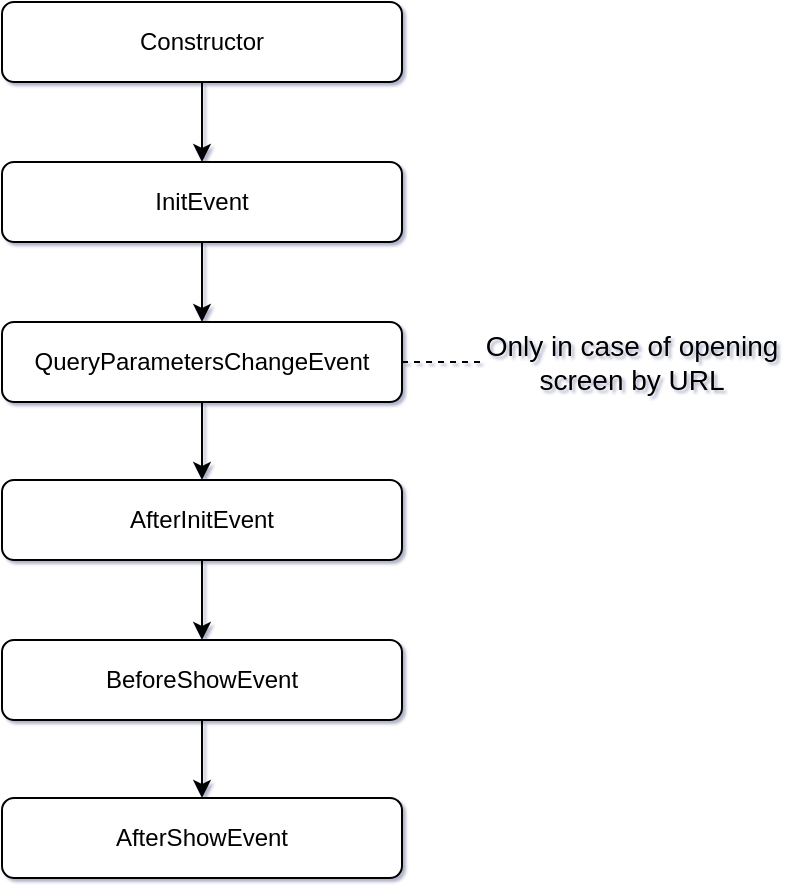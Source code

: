<mxfile version="21.8.2" type="device" pages="2">
  <diagram id="C5RBs43oDa-KdzZeNtuy" name="open">
    <mxGraphModel dx="1242" dy="890" grid="1" gridSize="10" guides="1" tooltips="1" connect="1" arrows="1" fold="1" page="1" pageScale="1" pageWidth="827" pageHeight="1169" math="0" shadow="1">
      <root>
        <mxCell id="WIyWlLk6GJQsqaUBKTNV-0" />
        <mxCell id="WIyWlLk6GJQsqaUBKTNV-1" parent="WIyWlLk6GJQsqaUBKTNV-0" />
        <mxCell id="fWMs-AWbwwGjTjC42o2T-5" value="" style="edgeStyle=orthogonalEdgeStyle;rounded=0;orthogonalLoop=1;jettySize=auto;html=1;" parent="WIyWlLk6GJQsqaUBKTNV-1" source="WIyWlLk6GJQsqaUBKTNV-3" target="fWMs-AWbwwGjTjC42o2T-1" edge="1">
          <mxGeometry relative="1" as="geometry" />
        </mxCell>
        <mxCell id="WIyWlLk6GJQsqaUBKTNV-3" value="Constructor" style="rounded=1;whiteSpace=wrap;html=1;fontSize=12;glass=0;strokeWidth=1;shadow=0;" parent="WIyWlLk6GJQsqaUBKTNV-1" vertex="1">
          <mxGeometry x="240" y="41" width="200" height="40" as="geometry" />
        </mxCell>
        <mxCell id="fWMs-AWbwwGjTjC42o2T-3" value="" style="edgeStyle=orthogonalEdgeStyle;rounded=0;orthogonalLoop=1;jettySize=auto;html=1;" parent="WIyWlLk6GJQsqaUBKTNV-1" source="fWMs-AWbwwGjTjC42o2T-1" target="fWMs-AWbwwGjTjC42o2T-2" edge="1">
          <mxGeometry relative="1" as="geometry" />
        </mxCell>
        <mxCell id="fWMs-AWbwwGjTjC42o2T-1" value="InitEvent" style="rounded=1;whiteSpace=wrap;html=1;" parent="WIyWlLk6GJQsqaUBKTNV-1" vertex="1">
          <mxGeometry x="240" y="121" width="200" height="40" as="geometry" />
        </mxCell>
        <mxCell id="ozWfR34WY5bY5wLhkfF--1" style="edgeStyle=orthogonalEdgeStyle;rounded=0;orthogonalLoop=1;jettySize=auto;html=1;entryX=0.5;entryY=0;entryDx=0;entryDy=0;" parent="WIyWlLk6GJQsqaUBKTNV-1" source="fWMs-AWbwwGjTjC42o2T-2" target="ozWfR34WY5bY5wLhkfF--0" edge="1">
          <mxGeometry relative="1" as="geometry" />
        </mxCell>
        <mxCell id="fWMs-AWbwwGjTjC42o2T-2" value="QueryParametersChangeEvent" style="whiteSpace=wrap;html=1;rounded=1;" parent="WIyWlLk6GJQsqaUBKTNV-1" vertex="1">
          <mxGeometry x="240" y="201" width="200" height="40" as="geometry" />
        </mxCell>
        <mxCell id="fWMs-AWbwwGjTjC42o2T-39" style="edgeStyle=orthogonalEdgeStyle;rounded=0;orthogonalLoop=1;jettySize=auto;html=1;entryX=0.5;entryY=0;entryDx=0;entryDy=0;" parent="WIyWlLk6GJQsqaUBKTNV-1" source="fWMs-AWbwwGjTjC42o2T-7" target="fWMs-AWbwwGjTjC42o2T-11" edge="1">
          <mxGeometry relative="1" as="geometry" />
        </mxCell>
        <mxCell id="fWMs-AWbwwGjTjC42o2T-7" value="BeforeShowEvent" style="whiteSpace=wrap;html=1;rounded=1;" parent="WIyWlLk6GJQsqaUBKTNV-1" vertex="1">
          <mxGeometry x="240" y="360" width="200" height="40" as="geometry" />
        </mxCell>
        <mxCell id="fWMs-AWbwwGjTjC42o2T-11" value="&lt;span style=&quot;background-color: rgb(255, 255, 255);&quot;&gt;AfterShowEvent&lt;/span&gt;" style="whiteSpace=wrap;html=1;rounded=1;" parent="WIyWlLk6GJQsqaUBKTNV-1" vertex="1">
          <mxGeometry x="240" y="439" width="200" height="40" as="geometry" />
        </mxCell>
        <mxCell id="BLMlpl0zYS9kHrcX5G3V-19" value="" style="endArrow=none;dashed=1;html=1;rounded=0;exitX=1;exitY=0.5;exitDx=0;exitDy=0;entryX=0;entryY=0.5;entryDx=0;entryDy=0;" parent="WIyWlLk6GJQsqaUBKTNV-1" source="fWMs-AWbwwGjTjC42o2T-2" target="BLMlpl0zYS9kHrcX5G3V-20" edge="1">
          <mxGeometry width="50" height="50" relative="1" as="geometry">
            <mxPoint x="570" y="260" as="sourcePoint" />
            <mxPoint x="530" y="230" as="targetPoint" />
          </mxGeometry>
        </mxCell>
        <mxCell id="BLMlpl0zYS9kHrcX5G3V-20" value="&lt;span style=&quot;&quot;&gt;Only in case of opening screen by URL&lt;/span&gt;" style="text;html=1;align=center;verticalAlign=middle;whiteSpace=wrap;rounded=0;fontSize=14;labelBackgroundColor=none;" parent="WIyWlLk6GJQsqaUBKTNV-1" vertex="1">
          <mxGeometry x="480" y="189" width="150" height="64" as="geometry" />
        </mxCell>
        <mxCell id="ozWfR34WY5bY5wLhkfF--2" style="edgeStyle=orthogonalEdgeStyle;rounded=0;orthogonalLoop=1;jettySize=auto;html=1;entryX=0.5;entryY=0;entryDx=0;entryDy=0;" parent="WIyWlLk6GJQsqaUBKTNV-1" source="ozWfR34WY5bY5wLhkfF--0" target="fWMs-AWbwwGjTjC42o2T-7" edge="1">
          <mxGeometry relative="1" as="geometry" />
        </mxCell>
        <mxCell id="ozWfR34WY5bY5wLhkfF--0" value="AfterInitEvent" style="rounded=1;whiteSpace=wrap;html=1;" parent="WIyWlLk6GJQsqaUBKTNV-1" vertex="1">
          <mxGeometry x="240" y="280" width="200" height="40" as="geometry" />
        </mxCell>
      </root>
    </mxGraphModel>
  </diagram>
  <diagram name="close" id="2SIaJIzE6F0DS6KhIGpE">
    <mxGraphModel dx="1242" dy="890" grid="1" gridSize="10" guides="1" tooltips="1" connect="1" arrows="1" fold="1" page="1" pageScale="1" pageWidth="827" pageHeight="1169" math="0" shadow="1">
      <root>
        <mxCell id="84uz0YHbsGLDwlYKVMqu-0" />
        <mxCell id="84uz0YHbsGLDwlYKVMqu-1" parent="84uz0YHbsGLDwlYKVMqu-0" />
        <mxCell id="84uz0YHbsGLDwlYKVMqu-11" style="edgeStyle=orthogonalEdgeStyle;rounded=0;orthogonalLoop=1;jettySize=auto;html=1;entryX=0.5;entryY=0;entryDx=0;entryDy=0;" edge="1" parent="84uz0YHbsGLDwlYKVMqu-1" source="84uz0YHbsGLDwlYKVMqu-13" target="84uz0YHbsGLDwlYKVMqu-15">
          <mxGeometry relative="1" as="geometry">
            <mxPoint x="370" y="280" as="targetPoint" />
          </mxGeometry>
        </mxCell>
        <mxCell id="84uz0YHbsGLDwlYKVMqu-12" value="&lt;span style=&quot;font-size: 12px; text-wrap: wrap; background-color: rgb(251, 251, 251);&quot;&gt;Closing view&lt;/span&gt;" style="edgeLabel;html=1;align=center;verticalAlign=middle;resizable=0;points=[];" vertex="1" connectable="0" parent="84uz0YHbsGLDwlYKVMqu-11">
          <mxGeometry x="-0.162" y="2" relative="1" as="geometry">
            <mxPoint x="-2" y="8" as="offset" />
          </mxGeometry>
        </mxCell>
        <mxCell id="84uz0YHbsGLDwlYKVMqu-13" value="" style="shape=umlActor;verticalLabelPosition=bottom;verticalAlign=top;html=1;outlineConnect=0;" vertex="1" parent="84uz0YHbsGLDwlYKVMqu-1">
          <mxGeometry x="355" y="120" width="30" height="60" as="geometry" />
        </mxCell>
        <mxCell id="84uz0YHbsGLDwlYKVMqu-14" style="edgeStyle=orthogonalEdgeStyle;rounded=0;orthogonalLoop=1;jettySize=auto;html=1;entryX=0.5;entryY=0;entryDx=0;entryDy=0;" edge="1" parent="84uz0YHbsGLDwlYKVMqu-1" source="84uz0YHbsGLDwlYKVMqu-15" target="84uz0YHbsGLDwlYKVMqu-21">
          <mxGeometry relative="1" as="geometry" />
        </mxCell>
        <mxCell id="84uz0YHbsGLDwlYKVMqu-15" value="BeforeCloseEvent" style="whiteSpace=wrap;html=1;rounded=1;" vertex="1" parent="84uz0YHbsGLDwlYKVMqu-1">
          <mxGeometry x="270" y="265" width="200" height="40" as="geometry" />
        </mxCell>
        <mxCell id="84uz0YHbsGLDwlYKVMqu-16" style="edgeStyle=orthogonalEdgeStyle;rounded=0;orthogonalLoop=1;jettySize=auto;html=1;entryX=0.5;entryY=0;entryDx=0;entryDy=0;" edge="1" parent="84uz0YHbsGLDwlYKVMqu-1" source="84uz0YHbsGLDwlYKVMqu-17" target="84uz0YHbsGLDwlYKVMqu-27">
          <mxGeometry relative="1" as="geometry" />
        </mxCell>
        <mxCell id="84uz0YHbsGLDwlYKVMqu-17" value="AfterDetachEvent" style="whiteSpace=wrap;html=1;rounded=1;" vertex="1" parent="84uz0YHbsGLDwlYKVMqu-1">
          <mxGeometry x="270" y="455" width="200" height="40" as="geometry" />
        </mxCell>
        <mxCell id="84uz0YHbsGLDwlYKVMqu-18" value="No" style="edgeStyle=orthogonalEdgeStyle;rounded=0;orthogonalLoop=1;jettySize=auto;html=1;entryX=0.5;entryY=0;entryDx=0;entryDy=0;" edge="1" parent="84uz0YHbsGLDwlYKVMqu-1" source="84uz0YHbsGLDwlYKVMqu-21" target="84uz0YHbsGLDwlYKVMqu-17">
          <mxGeometry relative="1" as="geometry" />
        </mxCell>
        <mxCell id="84uz0YHbsGLDwlYKVMqu-19" style="edgeStyle=orthogonalEdgeStyle;rounded=0;orthogonalLoop=1;jettySize=auto;html=1;entryX=0;entryY=0.5;entryDx=0;entryDy=0;" edge="1" parent="84uz0YHbsGLDwlYKVMqu-1" source="84uz0YHbsGLDwlYKVMqu-21" target="84uz0YHbsGLDwlYKVMqu-22">
          <mxGeometry relative="1" as="geometry" />
        </mxCell>
        <mxCell id="84uz0YHbsGLDwlYKVMqu-20" value="Yes" style="edgeLabel;html=1;align=center;verticalAlign=middle;resizable=0;points=[];" vertex="1" connectable="0" parent="84uz0YHbsGLDwlYKVMqu-19">
          <mxGeometry x="-0.02" y="-1" relative="1" as="geometry">
            <mxPoint x="-9" y="-1" as="offset" />
          </mxGeometry>
        </mxCell>
        <mxCell id="84uz0YHbsGLDwlYKVMqu-21" value="&lt;div style=&quot;background-color:#ffffff;color:#080808&quot;&gt;&lt;pre style=&quot;&quot;&gt;&lt;font style=&quot;font-size: 12px;&quot; face=&quot;Helvetica&quot;&gt;Close prevented?&lt;/font&gt;&lt;/pre&gt;&lt;/div&gt;" style="rhombus;whiteSpace=wrap;html=1;rounded=1;" vertex="1" parent="84uz0YHbsGLDwlYKVMqu-1">
          <mxGeometry x="250" y="345" width="240" height="60" as="geometry" />
        </mxCell>
        <mxCell id="84uz0YHbsGLDwlYKVMqu-22" value="View closing interrupted" style="ellipse;whiteSpace=wrap;html=1;rounded=1;" vertex="1" parent="84uz0YHbsGLDwlYKVMqu-1">
          <mxGeometry x="590" y="335" width="80" height="80" as="geometry" />
        </mxCell>
        <mxCell id="84uz0YHbsGLDwlYKVMqu-27" value="AfterCloseEvent" style="whiteSpace=wrap;html=1;rounded=1;" vertex="1" parent="84uz0YHbsGLDwlYKVMqu-1">
          <mxGeometry x="270" y="541" width="200" height="40" as="geometry" />
        </mxCell>
      </root>
    </mxGraphModel>
  </diagram>
</mxfile>
